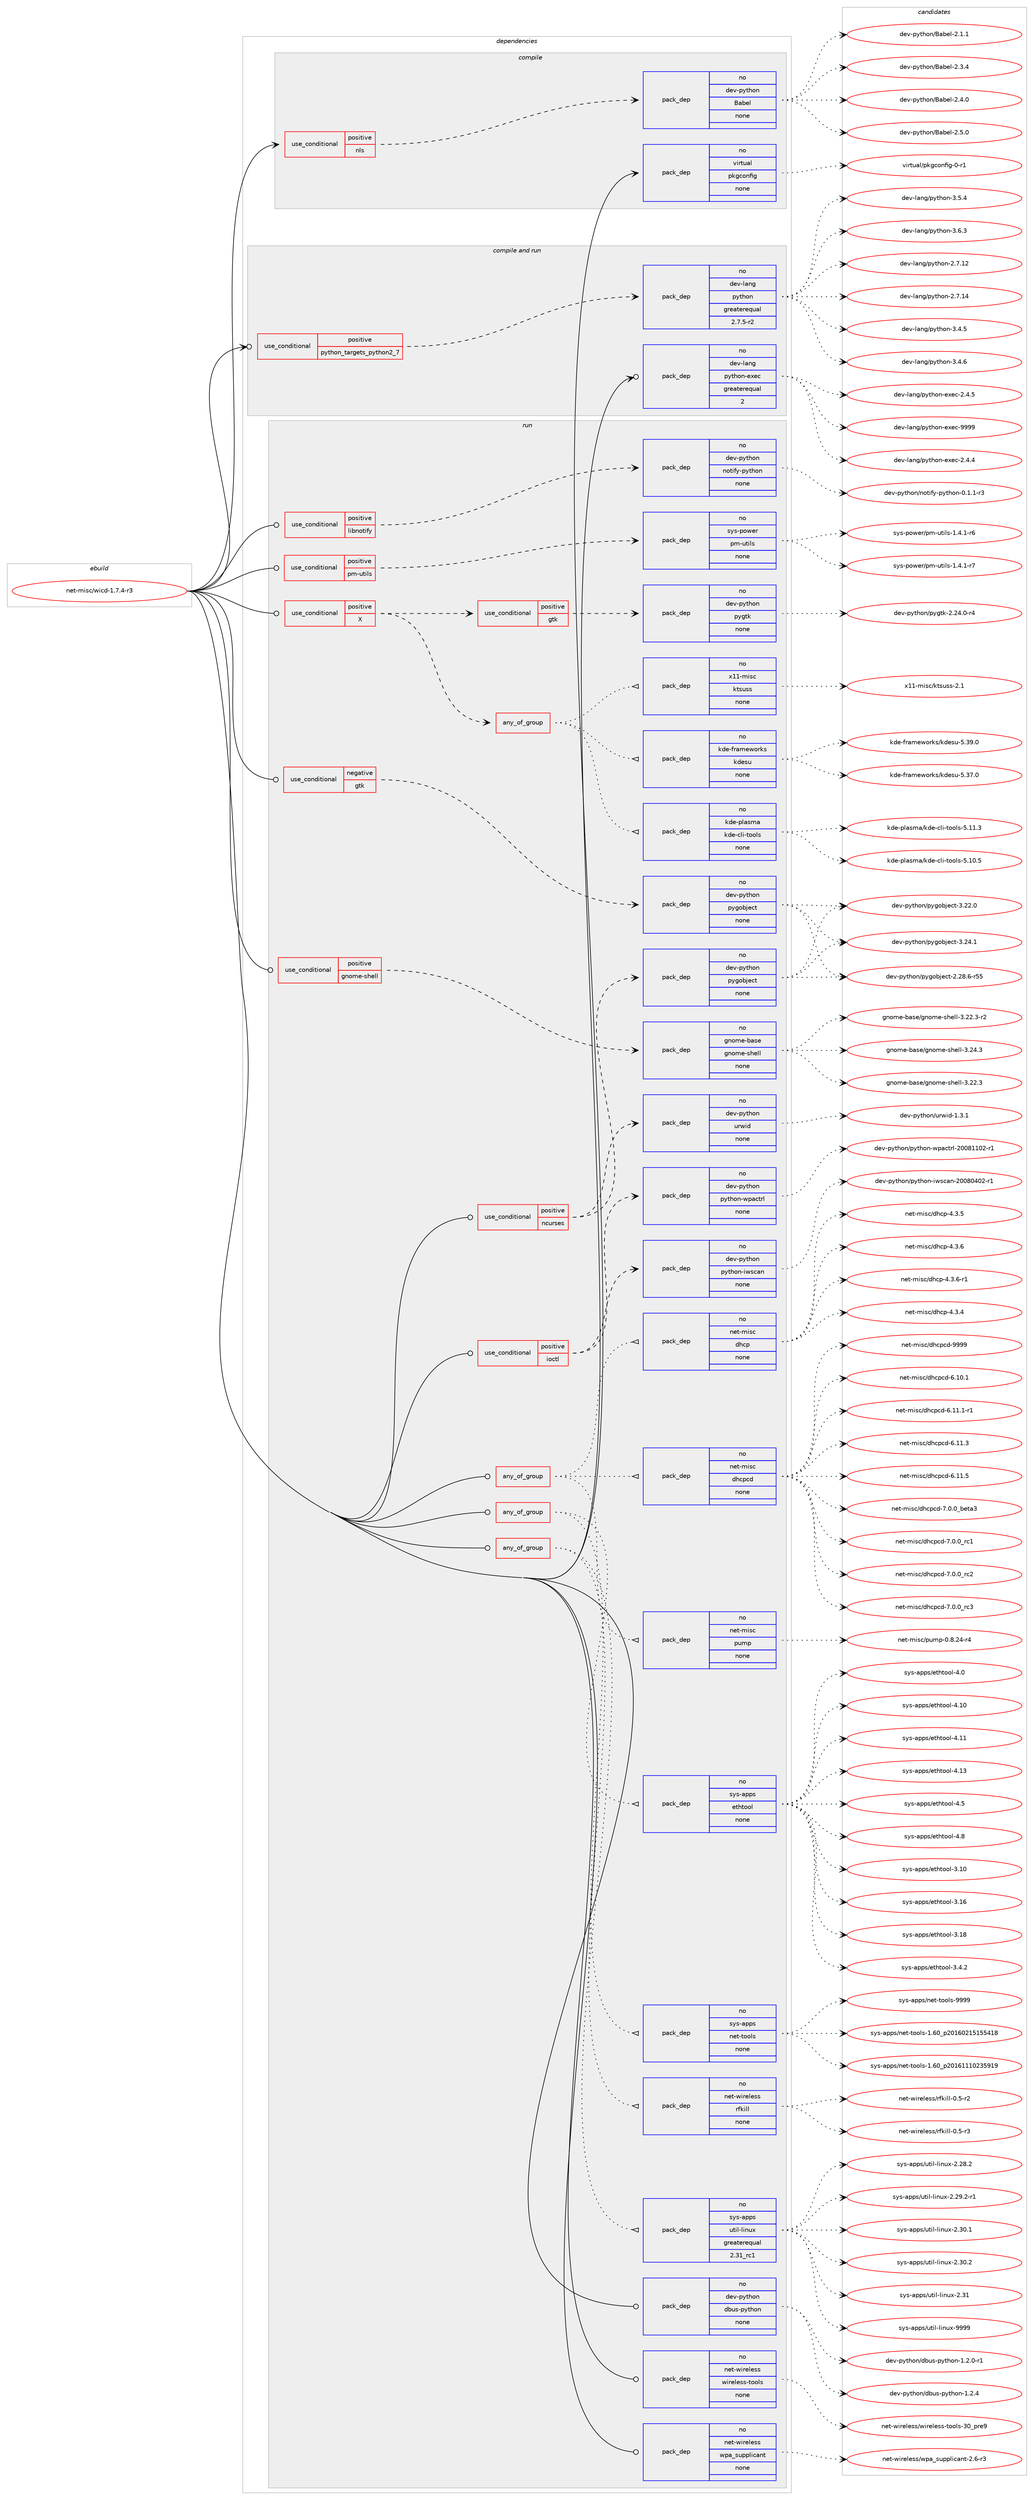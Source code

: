 digraph prolog {

# *************
# Graph options
# *************

newrank=true;
concentrate=true;
compound=true;
graph [rankdir=LR,fontname=Helvetica,fontsize=10,ranksep=1.5];#, ranksep=2.5, nodesep=0.2];
edge  [arrowhead=vee];
node  [fontname=Helvetica,fontsize=10];

# **********
# The ebuild
# **********

subgraph cluster_leftcol {
color=gray;
rank=same;
label=<<i>ebuild</i>>;
id [label="net-misc/wicd-1.7.4-r3", color=red, width=4, href="../net-misc/wicd-1.7.4-r3.svg"];
}

# ****************
# The dependencies
# ****************

subgraph cluster_midcol {
color=gray;
label=<<i>dependencies</i>>;
subgraph cluster_compile {
fillcolor="#eeeeee";
style=filled;
label=<<i>compile</i>>;
subgraph cond106859 {
dependency432053 [label=<<TABLE BORDER="0" CELLBORDER="1" CELLSPACING="0" CELLPADDING="4"><TR><TD ROWSPAN="3" CELLPADDING="10">use_conditional</TD></TR><TR><TD>positive</TD></TR><TR><TD>nls</TD></TR></TABLE>>, shape=none, color=red];
subgraph pack317774 {
dependency432054 [label=<<TABLE BORDER="0" CELLBORDER="1" CELLSPACING="0" CELLPADDING="4" WIDTH="220"><TR><TD ROWSPAN="6" CELLPADDING="30">pack_dep</TD></TR><TR><TD WIDTH="110">no</TD></TR><TR><TD>dev-python</TD></TR><TR><TD>Babel</TD></TR><TR><TD>none</TD></TR><TR><TD></TD></TR></TABLE>>, shape=none, color=blue];
}
dependency432053:e -> dependency432054:w [weight=20,style="dashed",arrowhead="vee"];
}
id:e -> dependency432053:w [weight=20,style="solid",arrowhead="vee"];
subgraph pack317775 {
dependency432055 [label=<<TABLE BORDER="0" CELLBORDER="1" CELLSPACING="0" CELLPADDING="4" WIDTH="220"><TR><TD ROWSPAN="6" CELLPADDING="30">pack_dep</TD></TR><TR><TD WIDTH="110">no</TD></TR><TR><TD>virtual</TD></TR><TR><TD>pkgconfig</TD></TR><TR><TD>none</TD></TR><TR><TD></TD></TR></TABLE>>, shape=none, color=blue];
}
id:e -> dependency432055:w [weight=20,style="solid",arrowhead="vee"];
}
subgraph cluster_compileandrun {
fillcolor="#eeeeee";
style=filled;
label=<<i>compile and run</i>>;
subgraph cond106860 {
dependency432056 [label=<<TABLE BORDER="0" CELLBORDER="1" CELLSPACING="0" CELLPADDING="4"><TR><TD ROWSPAN="3" CELLPADDING="10">use_conditional</TD></TR><TR><TD>positive</TD></TR><TR><TD>python_targets_python2_7</TD></TR></TABLE>>, shape=none, color=red];
subgraph pack317776 {
dependency432057 [label=<<TABLE BORDER="0" CELLBORDER="1" CELLSPACING="0" CELLPADDING="4" WIDTH="220"><TR><TD ROWSPAN="6" CELLPADDING="30">pack_dep</TD></TR><TR><TD WIDTH="110">no</TD></TR><TR><TD>dev-lang</TD></TR><TR><TD>python</TD></TR><TR><TD>greaterequal</TD></TR><TR><TD>2.7.5-r2</TD></TR></TABLE>>, shape=none, color=blue];
}
dependency432056:e -> dependency432057:w [weight=20,style="dashed",arrowhead="vee"];
}
id:e -> dependency432056:w [weight=20,style="solid",arrowhead="odotvee"];
subgraph pack317777 {
dependency432058 [label=<<TABLE BORDER="0" CELLBORDER="1" CELLSPACING="0" CELLPADDING="4" WIDTH="220"><TR><TD ROWSPAN="6" CELLPADDING="30">pack_dep</TD></TR><TR><TD WIDTH="110">no</TD></TR><TR><TD>dev-lang</TD></TR><TR><TD>python-exec</TD></TR><TR><TD>greaterequal</TD></TR><TR><TD>2</TD></TR></TABLE>>, shape=none, color=blue];
}
id:e -> dependency432058:w [weight=20,style="solid",arrowhead="odotvee"];
}
subgraph cluster_run {
fillcolor="#eeeeee";
style=filled;
label=<<i>run</i>>;
subgraph any7189 {
dependency432059 [label=<<TABLE BORDER="0" CELLBORDER="1" CELLSPACING="0" CELLPADDING="4"><TR><TD CELLPADDING="10">any_of_group</TD></TR></TABLE>>, shape=none, color=red];subgraph pack317778 {
dependency432060 [label=<<TABLE BORDER="0" CELLBORDER="1" CELLSPACING="0" CELLPADDING="4" WIDTH="220"><TR><TD ROWSPAN="6" CELLPADDING="30">pack_dep</TD></TR><TR><TD WIDTH="110">no</TD></TR><TR><TD>net-misc</TD></TR><TR><TD>dhcpcd</TD></TR><TR><TD>none</TD></TR><TR><TD></TD></TR></TABLE>>, shape=none, color=blue];
}
dependency432059:e -> dependency432060:w [weight=20,style="dotted",arrowhead="oinv"];
subgraph pack317779 {
dependency432061 [label=<<TABLE BORDER="0" CELLBORDER="1" CELLSPACING="0" CELLPADDING="4" WIDTH="220"><TR><TD ROWSPAN="6" CELLPADDING="30">pack_dep</TD></TR><TR><TD WIDTH="110">no</TD></TR><TR><TD>net-misc</TD></TR><TR><TD>dhcp</TD></TR><TR><TD>none</TD></TR><TR><TD></TD></TR></TABLE>>, shape=none, color=blue];
}
dependency432059:e -> dependency432061:w [weight=20,style="dotted",arrowhead="oinv"];
subgraph pack317780 {
dependency432062 [label=<<TABLE BORDER="0" CELLBORDER="1" CELLSPACING="0" CELLPADDING="4" WIDTH="220"><TR><TD ROWSPAN="6" CELLPADDING="30">pack_dep</TD></TR><TR><TD WIDTH="110">no</TD></TR><TR><TD>net-misc</TD></TR><TR><TD>pump</TD></TR><TR><TD>none</TD></TR><TR><TD></TD></TR></TABLE>>, shape=none, color=blue];
}
dependency432059:e -> dependency432062:w [weight=20,style="dotted",arrowhead="oinv"];
}
id:e -> dependency432059:w [weight=20,style="solid",arrowhead="odot"];
subgraph any7190 {
dependency432063 [label=<<TABLE BORDER="0" CELLBORDER="1" CELLSPACING="0" CELLPADDING="4"><TR><TD CELLPADDING="10">any_of_group</TD></TR></TABLE>>, shape=none, color=red];subgraph pack317781 {
dependency432064 [label=<<TABLE BORDER="0" CELLBORDER="1" CELLSPACING="0" CELLPADDING="4" WIDTH="220"><TR><TD ROWSPAN="6" CELLPADDING="30">pack_dep</TD></TR><TR><TD WIDTH="110">no</TD></TR><TR><TD>sys-apps</TD></TR><TR><TD>net-tools</TD></TR><TR><TD>none</TD></TR><TR><TD></TD></TR></TABLE>>, shape=none, color=blue];
}
dependency432063:e -> dependency432064:w [weight=20,style="dotted",arrowhead="oinv"];
subgraph pack317782 {
dependency432065 [label=<<TABLE BORDER="0" CELLBORDER="1" CELLSPACING="0" CELLPADDING="4" WIDTH="220"><TR><TD ROWSPAN="6" CELLPADDING="30">pack_dep</TD></TR><TR><TD WIDTH="110">no</TD></TR><TR><TD>sys-apps</TD></TR><TR><TD>ethtool</TD></TR><TR><TD>none</TD></TR><TR><TD></TD></TR></TABLE>>, shape=none, color=blue];
}
dependency432063:e -> dependency432065:w [weight=20,style="dotted",arrowhead="oinv"];
}
id:e -> dependency432063:w [weight=20,style="solid",arrowhead="odot"];
subgraph any7191 {
dependency432066 [label=<<TABLE BORDER="0" CELLBORDER="1" CELLSPACING="0" CELLPADDING="4"><TR><TD CELLPADDING="10">any_of_group</TD></TR></TABLE>>, shape=none, color=red];subgraph pack317783 {
dependency432067 [label=<<TABLE BORDER="0" CELLBORDER="1" CELLSPACING="0" CELLPADDING="4" WIDTH="220"><TR><TD ROWSPAN="6" CELLPADDING="30">pack_dep</TD></TR><TR><TD WIDTH="110">no</TD></TR><TR><TD>sys-apps</TD></TR><TR><TD>util-linux</TD></TR><TR><TD>greaterequal</TD></TR><TR><TD>2.31_rc1</TD></TR></TABLE>>, shape=none, color=blue];
}
dependency432066:e -> dependency432067:w [weight=20,style="dotted",arrowhead="oinv"];
subgraph pack317784 {
dependency432068 [label=<<TABLE BORDER="0" CELLBORDER="1" CELLSPACING="0" CELLPADDING="4" WIDTH="220"><TR><TD ROWSPAN="6" CELLPADDING="30">pack_dep</TD></TR><TR><TD WIDTH="110">no</TD></TR><TR><TD>net-wireless</TD></TR><TR><TD>rfkill</TD></TR><TR><TD>none</TD></TR><TR><TD></TD></TR></TABLE>>, shape=none, color=blue];
}
dependency432066:e -> dependency432068:w [weight=20,style="dotted",arrowhead="oinv"];
}
id:e -> dependency432066:w [weight=20,style="solid",arrowhead="odot"];
subgraph cond106861 {
dependency432069 [label=<<TABLE BORDER="0" CELLBORDER="1" CELLSPACING="0" CELLPADDING="4"><TR><TD ROWSPAN="3" CELLPADDING="10">use_conditional</TD></TR><TR><TD>negative</TD></TR><TR><TD>gtk</TD></TR></TABLE>>, shape=none, color=red];
subgraph pack317785 {
dependency432070 [label=<<TABLE BORDER="0" CELLBORDER="1" CELLSPACING="0" CELLPADDING="4" WIDTH="220"><TR><TD ROWSPAN="6" CELLPADDING="30">pack_dep</TD></TR><TR><TD WIDTH="110">no</TD></TR><TR><TD>dev-python</TD></TR><TR><TD>pygobject</TD></TR><TR><TD>none</TD></TR><TR><TD></TD></TR></TABLE>>, shape=none, color=blue];
}
dependency432069:e -> dependency432070:w [weight=20,style="dashed",arrowhead="vee"];
}
id:e -> dependency432069:w [weight=20,style="solid",arrowhead="odot"];
subgraph cond106862 {
dependency432071 [label=<<TABLE BORDER="0" CELLBORDER="1" CELLSPACING="0" CELLPADDING="4"><TR><TD ROWSPAN="3" CELLPADDING="10">use_conditional</TD></TR><TR><TD>positive</TD></TR><TR><TD>X</TD></TR></TABLE>>, shape=none, color=red];
subgraph cond106863 {
dependency432072 [label=<<TABLE BORDER="0" CELLBORDER="1" CELLSPACING="0" CELLPADDING="4"><TR><TD ROWSPAN="3" CELLPADDING="10">use_conditional</TD></TR><TR><TD>positive</TD></TR><TR><TD>gtk</TD></TR></TABLE>>, shape=none, color=red];
subgraph pack317786 {
dependency432073 [label=<<TABLE BORDER="0" CELLBORDER="1" CELLSPACING="0" CELLPADDING="4" WIDTH="220"><TR><TD ROWSPAN="6" CELLPADDING="30">pack_dep</TD></TR><TR><TD WIDTH="110">no</TD></TR><TR><TD>dev-python</TD></TR><TR><TD>pygtk</TD></TR><TR><TD>none</TD></TR><TR><TD></TD></TR></TABLE>>, shape=none, color=blue];
}
dependency432072:e -> dependency432073:w [weight=20,style="dashed",arrowhead="vee"];
}
dependency432071:e -> dependency432072:w [weight=20,style="dashed",arrowhead="vee"];
subgraph any7192 {
dependency432074 [label=<<TABLE BORDER="0" CELLBORDER="1" CELLSPACING="0" CELLPADDING="4"><TR><TD CELLPADDING="10">any_of_group</TD></TR></TABLE>>, shape=none, color=red];subgraph pack317787 {
dependency432075 [label=<<TABLE BORDER="0" CELLBORDER="1" CELLSPACING="0" CELLPADDING="4" WIDTH="220"><TR><TD ROWSPAN="6" CELLPADDING="30">pack_dep</TD></TR><TR><TD WIDTH="110">no</TD></TR><TR><TD>x11-misc</TD></TR><TR><TD>ktsuss</TD></TR><TR><TD>none</TD></TR><TR><TD></TD></TR></TABLE>>, shape=none, color=blue];
}
dependency432074:e -> dependency432075:w [weight=20,style="dotted",arrowhead="oinv"];
subgraph pack317788 {
dependency432076 [label=<<TABLE BORDER="0" CELLBORDER="1" CELLSPACING="0" CELLPADDING="4" WIDTH="220"><TR><TD ROWSPAN="6" CELLPADDING="30">pack_dep</TD></TR><TR><TD WIDTH="110">no</TD></TR><TR><TD>kde-plasma</TD></TR><TR><TD>kde-cli-tools</TD></TR><TR><TD>none</TD></TR><TR><TD></TD></TR></TABLE>>, shape=none, color=blue];
}
dependency432074:e -> dependency432076:w [weight=20,style="dotted",arrowhead="oinv"];
subgraph pack317789 {
dependency432077 [label=<<TABLE BORDER="0" CELLBORDER="1" CELLSPACING="0" CELLPADDING="4" WIDTH="220"><TR><TD ROWSPAN="6" CELLPADDING="30">pack_dep</TD></TR><TR><TD WIDTH="110">no</TD></TR><TR><TD>kde-frameworks</TD></TR><TR><TD>kdesu</TD></TR><TR><TD>none</TD></TR><TR><TD></TD></TR></TABLE>>, shape=none, color=blue];
}
dependency432074:e -> dependency432077:w [weight=20,style="dotted",arrowhead="oinv"];
}
dependency432071:e -> dependency432074:w [weight=20,style="dashed",arrowhead="vee"];
}
id:e -> dependency432071:w [weight=20,style="solid",arrowhead="odot"];
subgraph cond106864 {
dependency432078 [label=<<TABLE BORDER="0" CELLBORDER="1" CELLSPACING="0" CELLPADDING="4"><TR><TD ROWSPAN="3" CELLPADDING="10">use_conditional</TD></TR><TR><TD>positive</TD></TR><TR><TD>gnome-shell</TD></TR></TABLE>>, shape=none, color=red];
subgraph pack317790 {
dependency432079 [label=<<TABLE BORDER="0" CELLBORDER="1" CELLSPACING="0" CELLPADDING="4" WIDTH="220"><TR><TD ROWSPAN="6" CELLPADDING="30">pack_dep</TD></TR><TR><TD WIDTH="110">no</TD></TR><TR><TD>gnome-base</TD></TR><TR><TD>gnome-shell</TD></TR><TR><TD>none</TD></TR><TR><TD></TD></TR></TABLE>>, shape=none, color=blue];
}
dependency432078:e -> dependency432079:w [weight=20,style="dashed",arrowhead="vee"];
}
id:e -> dependency432078:w [weight=20,style="solid",arrowhead="odot"];
subgraph cond106865 {
dependency432080 [label=<<TABLE BORDER="0" CELLBORDER="1" CELLSPACING="0" CELLPADDING="4"><TR><TD ROWSPAN="3" CELLPADDING="10">use_conditional</TD></TR><TR><TD>positive</TD></TR><TR><TD>ioctl</TD></TR></TABLE>>, shape=none, color=red];
subgraph pack317791 {
dependency432081 [label=<<TABLE BORDER="0" CELLBORDER="1" CELLSPACING="0" CELLPADDING="4" WIDTH="220"><TR><TD ROWSPAN="6" CELLPADDING="30">pack_dep</TD></TR><TR><TD WIDTH="110">no</TD></TR><TR><TD>dev-python</TD></TR><TR><TD>python-iwscan</TD></TR><TR><TD>none</TD></TR><TR><TD></TD></TR></TABLE>>, shape=none, color=blue];
}
dependency432080:e -> dependency432081:w [weight=20,style="dashed",arrowhead="vee"];
subgraph pack317792 {
dependency432082 [label=<<TABLE BORDER="0" CELLBORDER="1" CELLSPACING="0" CELLPADDING="4" WIDTH="220"><TR><TD ROWSPAN="6" CELLPADDING="30">pack_dep</TD></TR><TR><TD WIDTH="110">no</TD></TR><TR><TD>dev-python</TD></TR><TR><TD>python-wpactrl</TD></TR><TR><TD>none</TD></TR><TR><TD></TD></TR></TABLE>>, shape=none, color=blue];
}
dependency432080:e -> dependency432082:w [weight=20,style="dashed",arrowhead="vee"];
}
id:e -> dependency432080:w [weight=20,style="solid",arrowhead="odot"];
subgraph cond106866 {
dependency432083 [label=<<TABLE BORDER="0" CELLBORDER="1" CELLSPACING="0" CELLPADDING="4"><TR><TD ROWSPAN="3" CELLPADDING="10">use_conditional</TD></TR><TR><TD>positive</TD></TR><TR><TD>libnotify</TD></TR></TABLE>>, shape=none, color=red];
subgraph pack317793 {
dependency432084 [label=<<TABLE BORDER="0" CELLBORDER="1" CELLSPACING="0" CELLPADDING="4" WIDTH="220"><TR><TD ROWSPAN="6" CELLPADDING="30">pack_dep</TD></TR><TR><TD WIDTH="110">no</TD></TR><TR><TD>dev-python</TD></TR><TR><TD>notify-python</TD></TR><TR><TD>none</TD></TR><TR><TD></TD></TR></TABLE>>, shape=none, color=blue];
}
dependency432083:e -> dependency432084:w [weight=20,style="dashed",arrowhead="vee"];
}
id:e -> dependency432083:w [weight=20,style="solid",arrowhead="odot"];
subgraph cond106867 {
dependency432085 [label=<<TABLE BORDER="0" CELLBORDER="1" CELLSPACING="0" CELLPADDING="4"><TR><TD ROWSPAN="3" CELLPADDING="10">use_conditional</TD></TR><TR><TD>positive</TD></TR><TR><TD>ncurses</TD></TR></TABLE>>, shape=none, color=red];
subgraph pack317794 {
dependency432086 [label=<<TABLE BORDER="0" CELLBORDER="1" CELLSPACING="0" CELLPADDING="4" WIDTH="220"><TR><TD ROWSPAN="6" CELLPADDING="30">pack_dep</TD></TR><TR><TD WIDTH="110">no</TD></TR><TR><TD>dev-python</TD></TR><TR><TD>urwid</TD></TR><TR><TD>none</TD></TR><TR><TD></TD></TR></TABLE>>, shape=none, color=blue];
}
dependency432085:e -> dependency432086:w [weight=20,style="dashed",arrowhead="vee"];
subgraph pack317795 {
dependency432087 [label=<<TABLE BORDER="0" CELLBORDER="1" CELLSPACING="0" CELLPADDING="4" WIDTH="220"><TR><TD ROWSPAN="6" CELLPADDING="30">pack_dep</TD></TR><TR><TD WIDTH="110">no</TD></TR><TR><TD>dev-python</TD></TR><TR><TD>pygobject</TD></TR><TR><TD>none</TD></TR><TR><TD></TD></TR></TABLE>>, shape=none, color=blue];
}
dependency432085:e -> dependency432087:w [weight=20,style="dashed",arrowhead="vee"];
}
id:e -> dependency432085:w [weight=20,style="solid",arrowhead="odot"];
subgraph cond106868 {
dependency432088 [label=<<TABLE BORDER="0" CELLBORDER="1" CELLSPACING="0" CELLPADDING="4"><TR><TD ROWSPAN="3" CELLPADDING="10">use_conditional</TD></TR><TR><TD>positive</TD></TR><TR><TD>pm-utils</TD></TR></TABLE>>, shape=none, color=red];
subgraph pack317796 {
dependency432089 [label=<<TABLE BORDER="0" CELLBORDER="1" CELLSPACING="0" CELLPADDING="4" WIDTH="220"><TR><TD ROWSPAN="6" CELLPADDING="30">pack_dep</TD></TR><TR><TD WIDTH="110">no</TD></TR><TR><TD>sys-power</TD></TR><TR><TD>pm-utils</TD></TR><TR><TD>none</TD></TR><TR><TD></TD></TR></TABLE>>, shape=none, color=blue];
}
dependency432088:e -> dependency432089:w [weight=20,style="dashed",arrowhead="vee"];
}
id:e -> dependency432088:w [weight=20,style="solid",arrowhead="odot"];
subgraph pack317797 {
dependency432090 [label=<<TABLE BORDER="0" CELLBORDER="1" CELLSPACING="0" CELLPADDING="4" WIDTH="220"><TR><TD ROWSPAN="6" CELLPADDING="30">pack_dep</TD></TR><TR><TD WIDTH="110">no</TD></TR><TR><TD>dev-python</TD></TR><TR><TD>dbus-python</TD></TR><TR><TD>none</TD></TR><TR><TD></TD></TR></TABLE>>, shape=none, color=blue];
}
id:e -> dependency432090:w [weight=20,style="solid",arrowhead="odot"];
subgraph pack317798 {
dependency432091 [label=<<TABLE BORDER="0" CELLBORDER="1" CELLSPACING="0" CELLPADDING="4" WIDTH="220"><TR><TD ROWSPAN="6" CELLPADDING="30">pack_dep</TD></TR><TR><TD WIDTH="110">no</TD></TR><TR><TD>net-wireless</TD></TR><TR><TD>wireless-tools</TD></TR><TR><TD>none</TD></TR><TR><TD></TD></TR></TABLE>>, shape=none, color=blue];
}
id:e -> dependency432091:w [weight=20,style="solid",arrowhead="odot"];
subgraph pack317799 {
dependency432092 [label=<<TABLE BORDER="0" CELLBORDER="1" CELLSPACING="0" CELLPADDING="4" WIDTH="220"><TR><TD ROWSPAN="6" CELLPADDING="30">pack_dep</TD></TR><TR><TD WIDTH="110">no</TD></TR><TR><TD>net-wireless</TD></TR><TR><TD>wpa_supplicant</TD></TR><TR><TD>none</TD></TR><TR><TD></TD></TR></TABLE>>, shape=none, color=blue];
}
id:e -> dependency432092:w [weight=20,style="solid",arrowhead="odot"];
}
}

# **************
# The candidates
# **************

subgraph cluster_choices {
rank=same;
color=gray;
label=<<i>candidates</i>>;

subgraph choice317774 {
color=black;
nodesep=1;
choice1001011184511212111610411111047669798101108455046494649 [label="dev-python/Babel-2.1.1", color=red, width=4,href="../dev-python/Babel-2.1.1.svg"];
choice1001011184511212111610411111047669798101108455046514652 [label="dev-python/Babel-2.3.4", color=red, width=4,href="../dev-python/Babel-2.3.4.svg"];
choice1001011184511212111610411111047669798101108455046524648 [label="dev-python/Babel-2.4.0", color=red, width=4,href="../dev-python/Babel-2.4.0.svg"];
choice1001011184511212111610411111047669798101108455046534648 [label="dev-python/Babel-2.5.0", color=red, width=4,href="../dev-python/Babel-2.5.0.svg"];
dependency432054:e -> choice1001011184511212111610411111047669798101108455046494649:w [style=dotted,weight="100"];
dependency432054:e -> choice1001011184511212111610411111047669798101108455046514652:w [style=dotted,weight="100"];
dependency432054:e -> choice1001011184511212111610411111047669798101108455046524648:w [style=dotted,weight="100"];
dependency432054:e -> choice1001011184511212111610411111047669798101108455046534648:w [style=dotted,weight="100"];
}
subgraph choice317775 {
color=black;
nodesep=1;
choice11810511411611797108471121071039911111010210510345484511449 [label="virtual/pkgconfig-0-r1", color=red, width=4,href="../virtual/pkgconfig-0-r1.svg"];
dependency432055:e -> choice11810511411611797108471121071039911111010210510345484511449:w [style=dotted,weight="100"];
}
subgraph choice317776 {
color=black;
nodesep=1;
choice10010111845108971101034711212111610411111045504655464950 [label="dev-lang/python-2.7.12", color=red, width=4,href="../dev-lang/python-2.7.12.svg"];
choice10010111845108971101034711212111610411111045504655464952 [label="dev-lang/python-2.7.14", color=red, width=4,href="../dev-lang/python-2.7.14.svg"];
choice100101118451089711010347112121116104111110455146524653 [label="dev-lang/python-3.4.5", color=red, width=4,href="../dev-lang/python-3.4.5.svg"];
choice100101118451089711010347112121116104111110455146524654 [label="dev-lang/python-3.4.6", color=red, width=4,href="../dev-lang/python-3.4.6.svg"];
choice100101118451089711010347112121116104111110455146534652 [label="dev-lang/python-3.5.4", color=red, width=4,href="../dev-lang/python-3.5.4.svg"];
choice100101118451089711010347112121116104111110455146544651 [label="dev-lang/python-3.6.3", color=red, width=4,href="../dev-lang/python-3.6.3.svg"];
dependency432057:e -> choice10010111845108971101034711212111610411111045504655464950:w [style=dotted,weight="100"];
dependency432057:e -> choice10010111845108971101034711212111610411111045504655464952:w [style=dotted,weight="100"];
dependency432057:e -> choice100101118451089711010347112121116104111110455146524653:w [style=dotted,weight="100"];
dependency432057:e -> choice100101118451089711010347112121116104111110455146524654:w [style=dotted,weight="100"];
dependency432057:e -> choice100101118451089711010347112121116104111110455146534652:w [style=dotted,weight="100"];
dependency432057:e -> choice100101118451089711010347112121116104111110455146544651:w [style=dotted,weight="100"];
}
subgraph choice317777 {
color=black;
nodesep=1;
choice1001011184510897110103471121211161041111104510112010199455046524652 [label="dev-lang/python-exec-2.4.4", color=red, width=4,href="../dev-lang/python-exec-2.4.4.svg"];
choice1001011184510897110103471121211161041111104510112010199455046524653 [label="dev-lang/python-exec-2.4.5", color=red, width=4,href="../dev-lang/python-exec-2.4.5.svg"];
choice10010111845108971101034711212111610411111045101120101994557575757 [label="dev-lang/python-exec-9999", color=red, width=4,href="../dev-lang/python-exec-9999.svg"];
dependency432058:e -> choice1001011184510897110103471121211161041111104510112010199455046524652:w [style=dotted,weight="100"];
dependency432058:e -> choice1001011184510897110103471121211161041111104510112010199455046524653:w [style=dotted,weight="100"];
dependency432058:e -> choice10010111845108971101034711212111610411111045101120101994557575757:w [style=dotted,weight="100"];
}
subgraph choice317778 {
color=black;
nodesep=1;
choice110101116451091051159947100104991129910045544649484649 [label="net-misc/dhcpcd-6.10.1", color=red, width=4,href="../net-misc/dhcpcd-6.10.1.svg"];
choice1101011164510910511599471001049911299100455446494946494511449 [label="net-misc/dhcpcd-6.11.1-r1", color=red, width=4,href="../net-misc/dhcpcd-6.11.1-r1.svg"];
choice110101116451091051159947100104991129910045544649494651 [label="net-misc/dhcpcd-6.11.3", color=red, width=4,href="../net-misc/dhcpcd-6.11.3.svg"];
choice110101116451091051159947100104991129910045544649494653 [label="net-misc/dhcpcd-6.11.5", color=red, width=4,href="../net-misc/dhcpcd-6.11.5.svg"];
choice110101116451091051159947100104991129910045554648464895981011169751 [label="net-misc/dhcpcd-7.0.0_beta3", color=red, width=4,href="../net-misc/dhcpcd-7.0.0_beta3.svg"];
choice1101011164510910511599471001049911299100455546484648951149949 [label="net-misc/dhcpcd-7.0.0_rc1", color=red, width=4,href="../net-misc/dhcpcd-7.0.0_rc1.svg"];
choice1101011164510910511599471001049911299100455546484648951149950 [label="net-misc/dhcpcd-7.0.0_rc2", color=red, width=4,href="../net-misc/dhcpcd-7.0.0_rc2.svg"];
choice1101011164510910511599471001049911299100455546484648951149951 [label="net-misc/dhcpcd-7.0.0_rc3", color=red, width=4,href="../net-misc/dhcpcd-7.0.0_rc3.svg"];
choice11010111645109105115994710010499112991004557575757 [label="net-misc/dhcpcd-9999", color=red, width=4,href="../net-misc/dhcpcd-9999.svg"];
dependency432060:e -> choice110101116451091051159947100104991129910045544649484649:w [style=dotted,weight="100"];
dependency432060:e -> choice1101011164510910511599471001049911299100455446494946494511449:w [style=dotted,weight="100"];
dependency432060:e -> choice110101116451091051159947100104991129910045544649494651:w [style=dotted,weight="100"];
dependency432060:e -> choice110101116451091051159947100104991129910045544649494653:w [style=dotted,weight="100"];
dependency432060:e -> choice110101116451091051159947100104991129910045554648464895981011169751:w [style=dotted,weight="100"];
dependency432060:e -> choice1101011164510910511599471001049911299100455546484648951149949:w [style=dotted,weight="100"];
dependency432060:e -> choice1101011164510910511599471001049911299100455546484648951149950:w [style=dotted,weight="100"];
dependency432060:e -> choice1101011164510910511599471001049911299100455546484648951149951:w [style=dotted,weight="100"];
dependency432060:e -> choice11010111645109105115994710010499112991004557575757:w [style=dotted,weight="100"];
}
subgraph choice317779 {
color=black;
nodesep=1;
choice11010111645109105115994710010499112455246514652 [label="net-misc/dhcp-4.3.4", color=red, width=4,href="../net-misc/dhcp-4.3.4.svg"];
choice11010111645109105115994710010499112455246514653 [label="net-misc/dhcp-4.3.5", color=red, width=4,href="../net-misc/dhcp-4.3.5.svg"];
choice11010111645109105115994710010499112455246514654 [label="net-misc/dhcp-4.3.6", color=red, width=4,href="../net-misc/dhcp-4.3.6.svg"];
choice110101116451091051159947100104991124552465146544511449 [label="net-misc/dhcp-4.3.6-r1", color=red, width=4,href="../net-misc/dhcp-4.3.6-r1.svg"];
dependency432061:e -> choice11010111645109105115994710010499112455246514652:w [style=dotted,weight="100"];
dependency432061:e -> choice11010111645109105115994710010499112455246514653:w [style=dotted,weight="100"];
dependency432061:e -> choice11010111645109105115994710010499112455246514654:w [style=dotted,weight="100"];
dependency432061:e -> choice110101116451091051159947100104991124552465146544511449:w [style=dotted,weight="100"];
}
subgraph choice317780 {
color=black;
nodesep=1;
choice110101116451091051159947112117109112454846564650524511452 [label="net-misc/pump-0.8.24-r4", color=red, width=4,href="../net-misc/pump-0.8.24-r4.svg"];
dependency432062:e -> choice110101116451091051159947112117109112454846564650524511452:w [style=dotted,weight="100"];
}
subgraph choice317781 {
color=black;
nodesep=1;
choice115121115459711211211547110101116451161111111081154549465448951125048495448504953495353524956 [label="sys-apps/net-tools-1.60_p20160215155418", color=red, width=4,href="../sys-apps/net-tools-1.60_p20160215155418.svg"];
choice115121115459711211211547110101116451161111111081154549465448951125048495449494948505153574957 [label="sys-apps/net-tools-1.60_p20161110235919", color=red, width=4,href="../sys-apps/net-tools-1.60_p20161110235919.svg"];
choice115121115459711211211547110101116451161111111081154557575757 [label="sys-apps/net-tools-9999", color=red, width=4,href="../sys-apps/net-tools-9999.svg"];
dependency432064:e -> choice115121115459711211211547110101116451161111111081154549465448951125048495448504953495353524956:w [style=dotted,weight="100"];
dependency432064:e -> choice115121115459711211211547110101116451161111111081154549465448951125048495449494948505153574957:w [style=dotted,weight="100"];
dependency432064:e -> choice115121115459711211211547110101116451161111111081154557575757:w [style=dotted,weight="100"];
}
subgraph choice317782 {
color=black;
nodesep=1;
choice1151211154597112112115471011161041161111111084551464948 [label="sys-apps/ethtool-3.10", color=red, width=4,href="../sys-apps/ethtool-3.10.svg"];
choice1151211154597112112115471011161041161111111084551464954 [label="sys-apps/ethtool-3.16", color=red, width=4,href="../sys-apps/ethtool-3.16.svg"];
choice1151211154597112112115471011161041161111111084551464956 [label="sys-apps/ethtool-3.18", color=red, width=4,href="../sys-apps/ethtool-3.18.svg"];
choice115121115459711211211547101116104116111111108455146524650 [label="sys-apps/ethtool-3.4.2", color=red, width=4,href="../sys-apps/ethtool-3.4.2.svg"];
choice11512111545971121121154710111610411611111110845524648 [label="sys-apps/ethtool-4.0", color=red, width=4,href="../sys-apps/ethtool-4.0.svg"];
choice1151211154597112112115471011161041161111111084552464948 [label="sys-apps/ethtool-4.10", color=red, width=4,href="../sys-apps/ethtool-4.10.svg"];
choice1151211154597112112115471011161041161111111084552464949 [label="sys-apps/ethtool-4.11", color=red, width=4,href="../sys-apps/ethtool-4.11.svg"];
choice1151211154597112112115471011161041161111111084552464951 [label="sys-apps/ethtool-4.13", color=red, width=4,href="../sys-apps/ethtool-4.13.svg"];
choice11512111545971121121154710111610411611111110845524653 [label="sys-apps/ethtool-4.5", color=red, width=4,href="../sys-apps/ethtool-4.5.svg"];
choice11512111545971121121154710111610411611111110845524656 [label="sys-apps/ethtool-4.8", color=red, width=4,href="../sys-apps/ethtool-4.8.svg"];
dependency432065:e -> choice1151211154597112112115471011161041161111111084551464948:w [style=dotted,weight="100"];
dependency432065:e -> choice1151211154597112112115471011161041161111111084551464954:w [style=dotted,weight="100"];
dependency432065:e -> choice1151211154597112112115471011161041161111111084551464956:w [style=dotted,weight="100"];
dependency432065:e -> choice115121115459711211211547101116104116111111108455146524650:w [style=dotted,weight="100"];
dependency432065:e -> choice11512111545971121121154710111610411611111110845524648:w [style=dotted,weight="100"];
dependency432065:e -> choice1151211154597112112115471011161041161111111084552464948:w [style=dotted,weight="100"];
dependency432065:e -> choice1151211154597112112115471011161041161111111084552464949:w [style=dotted,weight="100"];
dependency432065:e -> choice1151211154597112112115471011161041161111111084552464951:w [style=dotted,weight="100"];
dependency432065:e -> choice11512111545971121121154710111610411611111110845524653:w [style=dotted,weight="100"];
dependency432065:e -> choice11512111545971121121154710111610411611111110845524656:w [style=dotted,weight="100"];
}
subgraph choice317783 {
color=black;
nodesep=1;
choice1151211154597112112115471171161051084510810511011712045504650564650 [label="sys-apps/util-linux-2.28.2", color=red, width=4,href="../sys-apps/util-linux-2.28.2.svg"];
choice11512111545971121121154711711610510845108105110117120455046505746504511449 [label="sys-apps/util-linux-2.29.2-r1", color=red, width=4,href="../sys-apps/util-linux-2.29.2-r1.svg"];
choice1151211154597112112115471171161051084510810511011712045504651484649 [label="sys-apps/util-linux-2.30.1", color=red, width=4,href="../sys-apps/util-linux-2.30.1.svg"];
choice1151211154597112112115471171161051084510810511011712045504651484650 [label="sys-apps/util-linux-2.30.2", color=red, width=4,href="../sys-apps/util-linux-2.30.2.svg"];
choice115121115459711211211547117116105108451081051101171204550465149 [label="sys-apps/util-linux-2.31", color=red, width=4,href="../sys-apps/util-linux-2.31.svg"];
choice115121115459711211211547117116105108451081051101171204557575757 [label="sys-apps/util-linux-9999", color=red, width=4,href="../sys-apps/util-linux-9999.svg"];
dependency432067:e -> choice1151211154597112112115471171161051084510810511011712045504650564650:w [style=dotted,weight="100"];
dependency432067:e -> choice11512111545971121121154711711610510845108105110117120455046505746504511449:w [style=dotted,weight="100"];
dependency432067:e -> choice1151211154597112112115471171161051084510810511011712045504651484649:w [style=dotted,weight="100"];
dependency432067:e -> choice1151211154597112112115471171161051084510810511011712045504651484650:w [style=dotted,weight="100"];
dependency432067:e -> choice115121115459711211211547117116105108451081051101171204550465149:w [style=dotted,weight="100"];
dependency432067:e -> choice115121115459711211211547117116105108451081051101171204557575757:w [style=dotted,weight="100"];
}
subgraph choice317784 {
color=black;
nodesep=1;
choice1101011164511910511410110810111511547114102107105108108454846534511450 [label="net-wireless/rfkill-0.5-r2", color=red, width=4,href="../net-wireless/rfkill-0.5-r2.svg"];
choice1101011164511910511410110810111511547114102107105108108454846534511451 [label="net-wireless/rfkill-0.5-r3", color=red, width=4,href="../net-wireless/rfkill-0.5-r3.svg"];
dependency432068:e -> choice1101011164511910511410110810111511547114102107105108108454846534511450:w [style=dotted,weight="100"];
dependency432068:e -> choice1101011164511910511410110810111511547114102107105108108454846534511451:w [style=dotted,weight="100"];
}
subgraph choice317785 {
color=black;
nodesep=1;
choice1001011184511212111610411111047112121103111981061019911645504650564654451145353 [label="dev-python/pygobject-2.28.6-r55", color=red, width=4,href="../dev-python/pygobject-2.28.6-r55.svg"];
choice1001011184511212111610411111047112121103111981061019911645514650504648 [label="dev-python/pygobject-3.22.0", color=red, width=4,href="../dev-python/pygobject-3.22.0.svg"];
choice1001011184511212111610411111047112121103111981061019911645514650524649 [label="dev-python/pygobject-3.24.1", color=red, width=4,href="../dev-python/pygobject-3.24.1.svg"];
dependency432070:e -> choice1001011184511212111610411111047112121103111981061019911645504650564654451145353:w [style=dotted,weight="100"];
dependency432070:e -> choice1001011184511212111610411111047112121103111981061019911645514650504648:w [style=dotted,weight="100"];
dependency432070:e -> choice1001011184511212111610411111047112121103111981061019911645514650524649:w [style=dotted,weight="100"];
}
subgraph choice317786 {
color=black;
nodesep=1;
choice1001011184511212111610411111047112121103116107455046505246484511452 [label="dev-python/pygtk-2.24.0-r4", color=red, width=4,href="../dev-python/pygtk-2.24.0-r4.svg"];
dependency432073:e -> choice1001011184511212111610411111047112121103116107455046505246484511452:w [style=dotted,weight="100"];
}
subgraph choice317787 {
color=black;
nodesep=1;
choice120494945109105115994710711611511711511545504649 [label="x11-misc/ktsuss-2.1", color=red, width=4,href="../x11-misc/ktsuss-2.1.svg"];
dependency432075:e -> choice120494945109105115994710711611511711511545504649:w [style=dotted,weight="100"];
}
subgraph choice317788 {
color=black;
nodesep=1;
choice1071001014511210897115109974710710010145991081054511611111110811545534649484653 [label="kde-plasma/kde-cli-tools-5.10.5", color=red, width=4,href="../kde-plasma/kde-cli-tools-5.10.5.svg"];
choice1071001014511210897115109974710710010145991081054511611111110811545534649494651 [label="kde-plasma/kde-cli-tools-5.11.3", color=red, width=4,href="../kde-plasma/kde-cli-tools-5.11.3.svg"];
dependency432076:e -> choice1071001014511210897115109974710710010145991081054511611111110811545534649484653:w [style=dotted,weight="100"];
dependency432076:e -> choice1071001014511210897115109974710710010145991081054511611111110811545534649494651:w [style=dotted,weight="100"];
}
subgraph choice317789 {
color=black;
nodesep=1;
choice10710010145102114971091011191111141071154710710010111511745534651554648 [label="kde-frameworks/kdesu-5.37.0", color=red, width=4,href="../kde-frameworks/kdesu-5.37.0.svg"];
choice10710010145102114971091011191111141071154710710010111511745534651574648 [label="kde-frameworks/kdesu-5.39.0", color=red, width=4,href="../kde-frameworks/kdesu-5.39.0.svg"];
dependency432077:e -> choice10710010145102114971091011191111141071154710710010111511745534651554648:w [style=dotted,weight="100"];
dependency432077:e -> choice10710010145102114971091011191111141071154710710010111511745534651574648:w [style=dotted,weight="100"];
}
subgraph choice317790 {
color=black;
nodesep=1;
choice103110111109101459897115101471031101111091014511510410110810845514650504651 [label="gnome-base/gnome-shell-3.22.3", color=red, width=4,href="../gnome-base/gnome-shell-3.22.3.svg"];
choice1031101111091014598971151014710311011110910145115104101108108455146505046514511450 [label="gnome-base/gnome-shell-3.22.3-r2", color=red, width=4,href="../gnome-base/gnome-shell-3.22.3-r2.svg"];
choice103110111109101459897115101471031101111091014511510410110810845514650524651 [label="gnome-base/gnome-shell-3.24.3", color=red, width=4,href="../gnome-base/gnome-shell-3.24.3.svg"];
dependency432079:e -> choice103110111109101459897115101471031101111091014511510410110810845514650504651:w [style=dotted,weight="100"];
dependency432079:e -> choice1031101111091014598971151014710311011110910145115104101108108455146505046514511450:w [style=dotted,weight="100"];
dependency432079:e -> choice103110111109101459897115101471031101111091014511510410110810845514650524651:w [style=dotted,weight="100"];
}
subgraph choice317791 {
color=black;
nodesep=1;
choice10010111845112121116104111110471121211161041111104510511911599971104550484856485248504511449 [label="dev-python/python-iwscan-20080402-r1", color=red, width=4,href="../dev-python/python-iwscan-20080402-r1.svg"];
dependency432081:e -> choice10010111845112121116104111110471121211161041111104510511911599971104550484856485248504511449:w [style=dotted,weight="100"];
}
subgraph choice317792 {
color=black;
nodesep=1;
choice10010111845112121116104111110471121211161041111104511911297991161141084550484856494948504511449 [label="dev-python/python-wpactrl-20081102-r1", color=red, width=4,href="../dev-python/python-wpactrl-20081102-r1.svg"];
dependency432082:e -> choice10010111845112121116104111110471121211161041111104511911297991161141084550484856494948504511449:w [style=dotted,weight="100"];
}
subgraph choice317793 {
color=black;
nodesep=1;
choice1001011184511212111610411111047110111116105102121451121211161041111104548464946494511451 [label="dev-python/notify-python-0.1.1-r3", color=red, width=4,href="../dev-python/notify-python-0.1.1-r3.svg"];
dependency432084:e -> choice1001011184511212111610411111047110111116105102121451121211161041111104548464946494511451:w [style=dotted,weight="100"];
}
subgraph choice317794 {
color=black;
nodesep=1;
choice1001011184511212111610411111047117114119105100454946514649 [label="dev-python/urwid-1.3.1", color=red, width=4,href="../dev-python/urwid-1.3.1.svg"];
dependency432086:e -> choice1001011184511212111610411111047117114119105100454946514649:w [style=dotted,weight="100"];
}
subgraph choice317795 {
color=black;
nodesep=1;
choice1001011184511212111610411111047112121103111981061019911645504650564654451145353 [label="dev-python/pygobject-2.28.6-r55", color=red, width=4,href="../dev-python/pygobject-2.28.6-r55.svg"];
choice1001011184511212111610411111047112121103111981061019911645514650504648 [label="dev-python/pygobject-3.22.0", color=red, width=4,href="../dev-python/pygobject-3.22.0.svg"];
choice1001011184511212111610411111047112121103111981061019911645514650524649 [label="dev-python/pygobject-3.24.1", color=red, width=4,href="../dev-python/pygobject-3.24.1.svg"];
dependency432087:e -> choice1001011184511212111610411111047112121103111981061019911645504650564654451145353:w [style=dotted,weight="100"];
dependency432087:e -> choice1001011184511212111610411111047112121103111981061019911645514650504648:w [style=dotted,weight="100"];
dependency432087:e -> choice1001011184511212111610411111047112121103111981061019911645514650524649:w [style=dotted,weight="100"];
}
subgraph choice317796 {
color=black;
nodesep=1;
choice1151211154511211111910111447112109451171161051081154549465246494511454 [label="sys-power/pm-utils-1.4.1-r6", color=red, width=4,href="../sys-power/pm-utils-1.4.1-r6.svg"];
choice1151211154511211111910111447112109451171161051081154549465246494511455 [label="sys-power/pm-utils-1.4.1-r7", color=red, width=4,href="../sys-power/pm-utils-1.4.1-r7.svg"];
dependency432089:e -> choice1151211154511211111910111447112109451171161051081154549465246494511454:w [style=dotted,weight="100"];
dependency432089:e -> choice1151211154511211111910111447112109451171161051081154549465246494511455:w [style=dotted,weight="100"];
}
subgraph choice317797 {
color=black;
nodesep=1;
choice100101118451121211161041111104710098117115451121211161041111104549465046484511449 [label="dev-python/dbus-python-1.2.0-r1", color=red, width=4,href="../dev-python/dbus-python-1.2.0-r1.svg"];
choice10010111845112121116104111110471009811711545112121116104111110454946504652 [label="dev-python/dbus-python-1.2.4", color=red, width=4,href="../dev-python/dbus-python-1.2.4.svg"];
dependency432090:e -> choice100101118451121211161041111104710098117115451121211161041111104549465046484511449:w [style=dotted,weight="100"];
dependency432090:e -> choice10010111845112121116104111110471009811711545112121116104111110454946504652:w [style=dotted,weight="100"];
}
subgraph choice317798 {
color=black;
nodesep=1;
choice1101011164511910511410110810111511547119105114101108101115115451161111111081154551489511211410157 [label="net-wireless/wireless-tools-30_pre9", color=red, width=4,href="../net-wireless/wireless-tools-30_pre9.svg"];
dependency432091:e -> choice1101011164511910511410110810111511547119105114101108101115115451161111111081154551489511211410157:w [style=dotted,weight="100"];
}
subgraph choice317799 {
color=black;
nodesep=1;
choice110101116451191051141011081011151154711911297951151171121121081059997110116455046544511451 [label="net-wireless/wpa_supplicant-2.6-r3", color=red, width=4,href="../net-wireless/wpa_supplicant-2.6-r3.svg"];
dependency432092:e -> choice110101116451191051141011081011151154711911297951151171121121081059997110116455046544511451:w [style=dotted,weight="100"];
}
}

}
